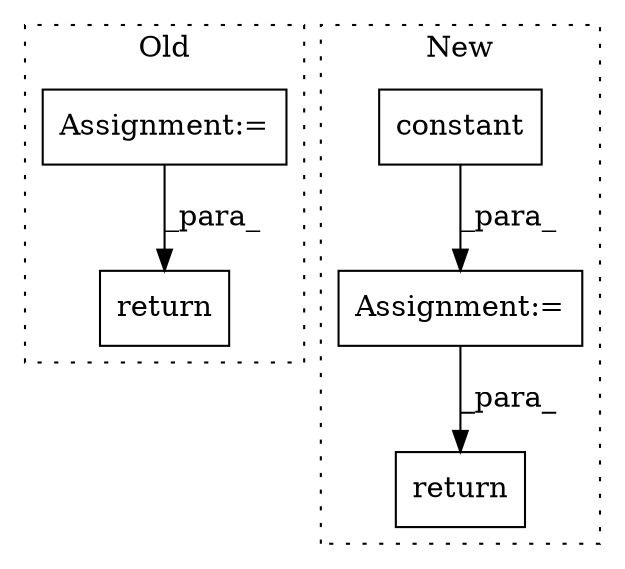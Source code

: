 digraph G {
subgraph cluster0 {
1 [label="return" a="41" s="6232" l="12" shape="box"];
5 [label="Assignment:=" a="7" s="6098" l="1" shape="box"];
label = "Old";
style="dotted";
}
subgraph cluster1 {
2 [label="constant" a="32" s="2127,2141" l="9,1" shape="box"];
3 [label="Assignment:=" a="7" s="2076" l="2" shape="box"];
4 [label="return" a="41" s="2214" l="7" shape="box"];
label = "New";
style="dotted";
}
2 -> 3 [label="_para_"];
3 -> 4 [label="_para_"];
5 -> 1 [label="_para_"];
}
